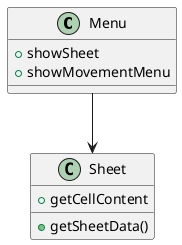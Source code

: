 @startuml Menu

class Menu {
    + showSheet
    + showMovementMenu
}

class Sheet {
    + getSheetData()
    + getCellContent
}

Menu --> Sheet  

@enduml

